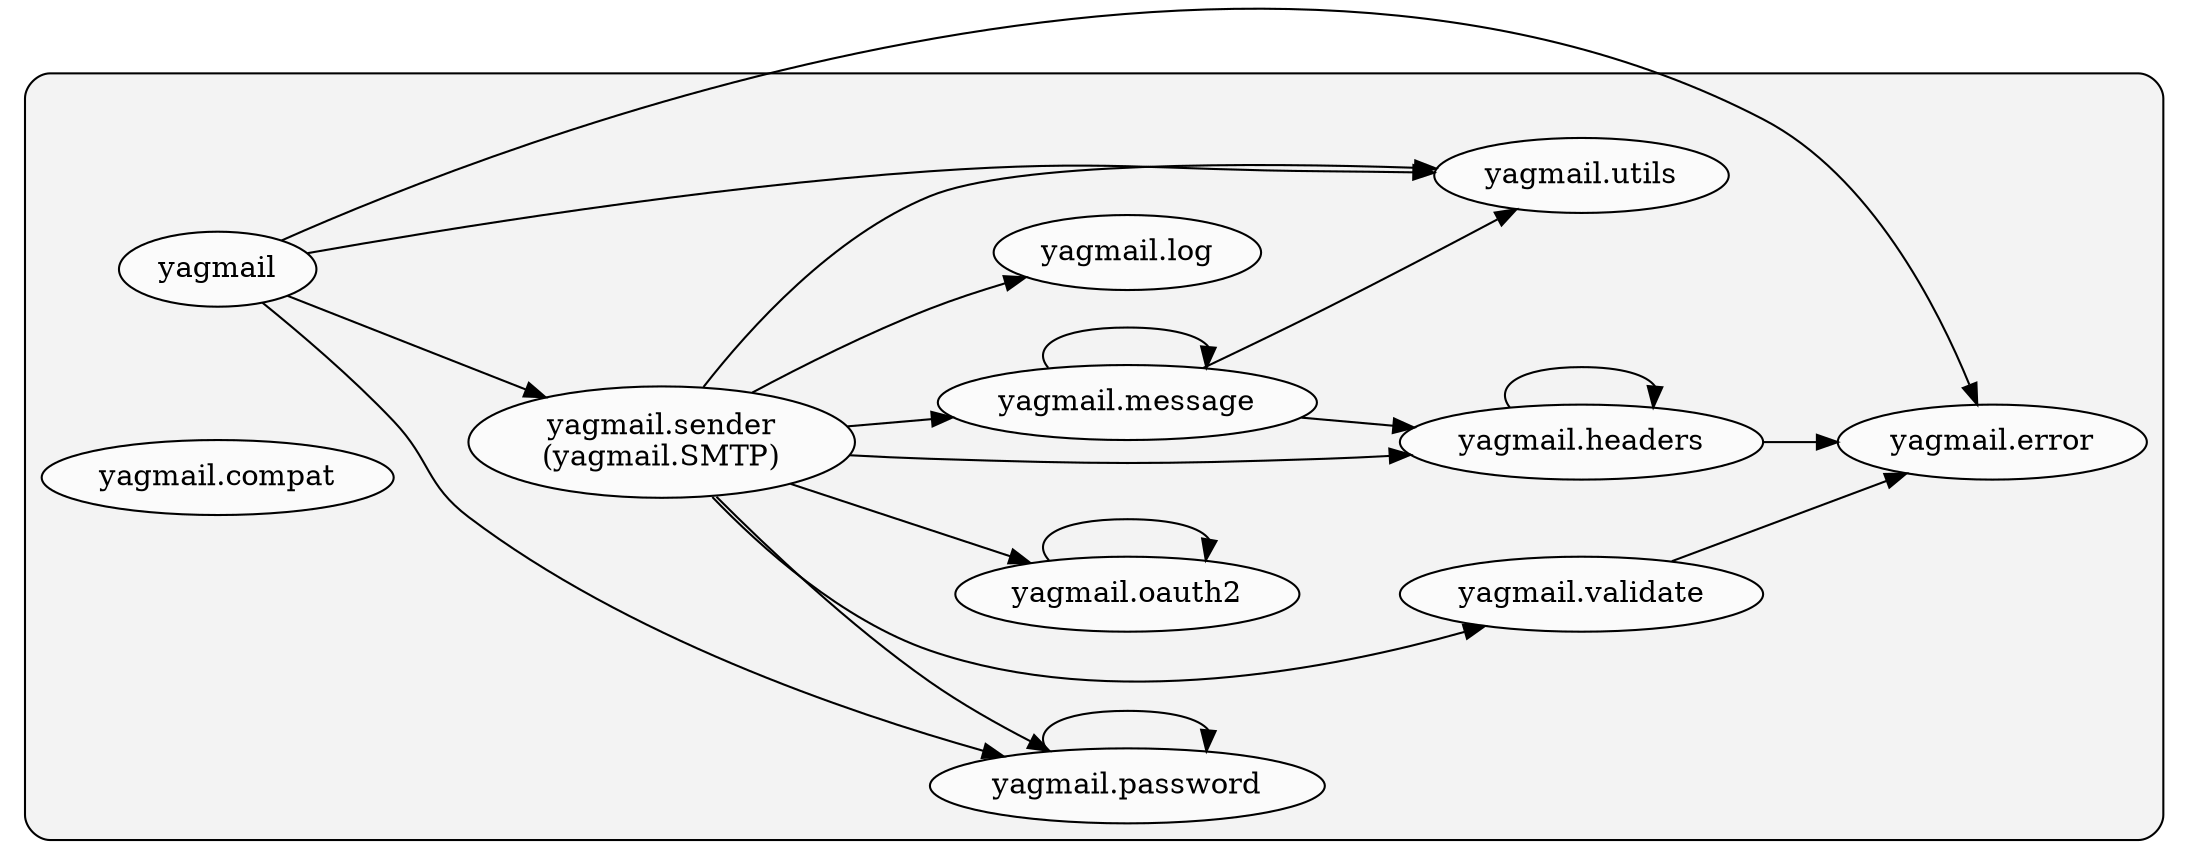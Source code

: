 digraph G {
    graph [rankdir=LR, clusterrank="local"];
    subgraph cluster_G {

        graph [style="filled,rounded", fillcolor="#80808018", label=""];
        yagmail [label="yagmail", style="filled", fillcolor="#ffffffb2", fontcolor="#000000", group="0"];
        yagmail__compat [label="yagmail.compat", style="filled", fillcolor="#ffffffb2", fontcolor="#000000", group="1"];
        yagmail__error [label="yagmail.error", style="filled", fillcolor="#ffffffb2", fontcolor="#000000", group="2"];
        yagmail__headers [label="yagmail.headers", style="filled", fillcolor="#ffffffb2", fontcolor="#000000", group="3"];
        yagmail__log [label="yagmail.log", style="filled", fillcolor="#ffffffb2", fontcolor="#000000", group="4"];
        yagmail__message [label="yagmail.message", style="filled", fillcolor="#ffffffb2", fontcolor="#000000", group="5"];
        yagmail__oauth2 [label="yagmail.oauth2", style="filled", fillcolor="#ffffffb2", fontcolor="#000000", group="6"];
        yagmail__password [label="yagmail.password", style="filled", fillcolor="#ffffffb2", fontcolor="#000000", group="7"];
        yagmail__sender [label="yagmail.sender\n(yagmail.SMTP)", style="filled", fillcolor="#ffffffb2", fontcolor="#000000", group="8"];
        yagmail__utils [label="yagmail.utils", style="filled", fillcolor="#ffffffb2", fontcolor="#000000", group="9"];
        yagmail__validate [label="yagmail.validate", style="filled", fillcolor="#ffffffb2", fontcolor="#000000", group="10"];
        subgraph cluster_yagmail__error {

            graph [style="filled,rounded", fillcolor="#80808018", label="yagmail.error"];
        }
        subgraph cluster_yagmail__headers {

            graph [style="filled,rounded", fillcolor="#80808018", label="yagmail.headers"];
        }
        subgraph cluster_yagmail__log {

            graph [style="filled,rounded", fillcolor="#80808018", label="yagmail.log"];
        }
        subgraph cluster_yagmail__message {

            graph [style="filled,rounded", fillcolor="#80808018", label="yagmail.message"];
        }
        subgraph cluster_yagmail__oauth2 {

            graph [style="filled,rounded", fillcolor="#80808018", label="yagmail.oauth2"];
        }
        subgraph cluster_yagmail__password {

            graph [style="filled,rounded", fillcolor="#80808018", label="yagmail.password"];
        }
        subgraph cluster_yagmail__sender {

            graph [style="filled,rounded", fillcolor="#80808018", label="yagmail.sender"];

        }
        subgraph cluster_yagmail__utils {

            graph [style="filled,rounded", fillcolor="#80808018", label="yagmail.utils"];
        }
        subgraph cluster_yagmail__validate {

            graph [style="filled,rounded", fillcolor="#80808018", label="yagmail.validate"];
        }
    }

        yagmail__headers -> yagmail__error [style="solid",  color="#000000"];
        yagmail__headers -> yagmail__headers [style="solid",  color="#000000"];
        yagmail__message -> yagmail__headers [style="solid",  color="#000000"];
        yagmail__message -> yagmail__utils [style="solid",  color="#000000"];
        yagmail__message -> yagmail__message [style="solid",  color="#000000"];
        yagmail__oauth2 -> yagmail__oauth2 [style="solid",  color="#000000"];
        yagmail__password -> yagmail__password [style="solid",  color="#000000"];
        yagmail__sender -> yagmail__headers [style="solid",  color="#000000"];
        yagmail__sender -> yagmail__utils [style="solid",  color="#000000"];
        yagmail__sender -> yagmail__log [style="solid",  color="#000000"];
        yagmail__sender -> yagmail__validate [style="solid",  color="#000000"];
        yagmail__sender -> yagmail__message [style="solid",  color="#000000"];
        yagmail__sender -> yagmail__password [style="solid",  color="#000000"];
        yagmail__sender -> yagmail__oauth2 [style="solid",  color="#000000"];
        yagmail__validate -> yagmail__error [style="solid",  color="#000000"];
        yagmail -> yagmail__error [style="solid",  color="#000000"];
        yagmail -> yagmail__sender [style="solid",  color="#000000"];
        yagmail -> yagmail__password [style="solid",  color="#000000"];
        yagmail -> yagmail__utils [style="solid",  color="#000000"];
    }
